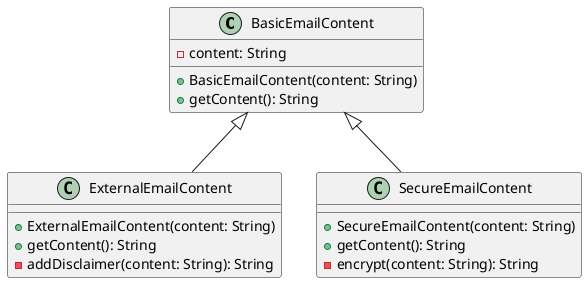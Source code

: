 @startuml
class BasicEmailContent {
  -content: String

  +BasicEmailContent(content: String)
  +getContent(): String
}

class ExternalEmailContent {
  +ExternalEmailContent(content: String)
  +getContent(): String
  -addDisclaimer(content: String): String
}

class SecureEmailContent {
  +SecureEmailContent(content: String)
  +getContent(): String
  -encrypt(content: String): String
}

BasicEmailContent <|-- ExternalEmailContent
BasicEmailContent <|-- SecureEmailContent
@enduml